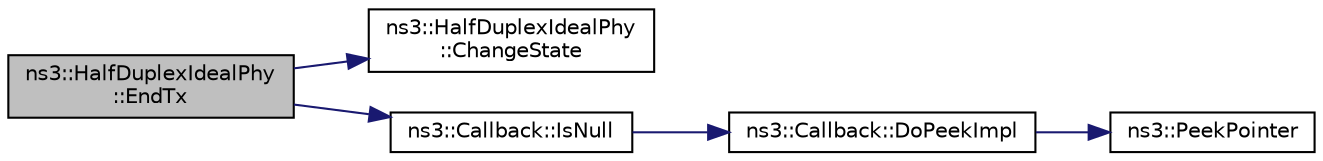digraph "ns3::HalfDuplexIdealPhy::EndTx"
{
 // LATEX_PDF_SIZE
  edge [fontname="Helvetica",fontsize="10",labelfontname="Helvetica",labelfontsize="10"];
  node [fontname="Helvetica",fontsize="10",shape=record];
  rankdir="LR";
  Node1 [label="ns3::HalfDuplexIdealPhy\l::EndTx",height=0.2,width=0.4,color="black", fillcolor="grey75", style="filled", fontcolor="black",tooltip="End the current Tx."];
  Node1 -> Node2 [color="midnightblue",fontsize="10",style="solid",fontname="Helvetica"];
  Node2 [label="ns3::HalfDuplexIdealPhy\l::ChangeState",height=0.2,width=0.4,color="black", fillcolor="white", style="filled",URL="$classns3_1_1_half_duplex_ideal_phy.html#a9eb5135bc6ae1ddb50920c92f64222cd",tooltip="Change the PHY state."];
  Node1 -> Node3 [color="midnightblue",fontsize="10",style="solid",fontname="Helvetica"];
  Node3 [label="ns3::Callback::IsNull",height=0.2,width=0.4,color="black", fillcolor="white", style="filled",URL="$classns3_1_1_callback.html#a42eb007ca42c35b96daa497d6d42d5f2",tooltip="Check for null implementation."];
  Node3 -> Node4 [color="midnightblue",fontsize="10",style="solid",fontname="Helvetica"];
  Node4 [label="ns3::Callback::DoPeekImpl",height=0.2,width=0.4,color="black", fillcolor="white", style="filled",URL="$classns3_1_1_callback.html#a82de10d58e899c61aec3867f9b1f2f33",tooltip=" "];
  Node4 -> Node5 [color="midnightblue",fontsize="10",style="solid",fontname="Helvetica"];
  Node5 [label="ns3::PeekPointer",height=0.2,width=0.4,color="black", fillcolor="white", style="filled",URL="$namespacens3.html#af2a7557fe9afdd98d8f6f8f6e412cf5a",tooltip=" "];
}
